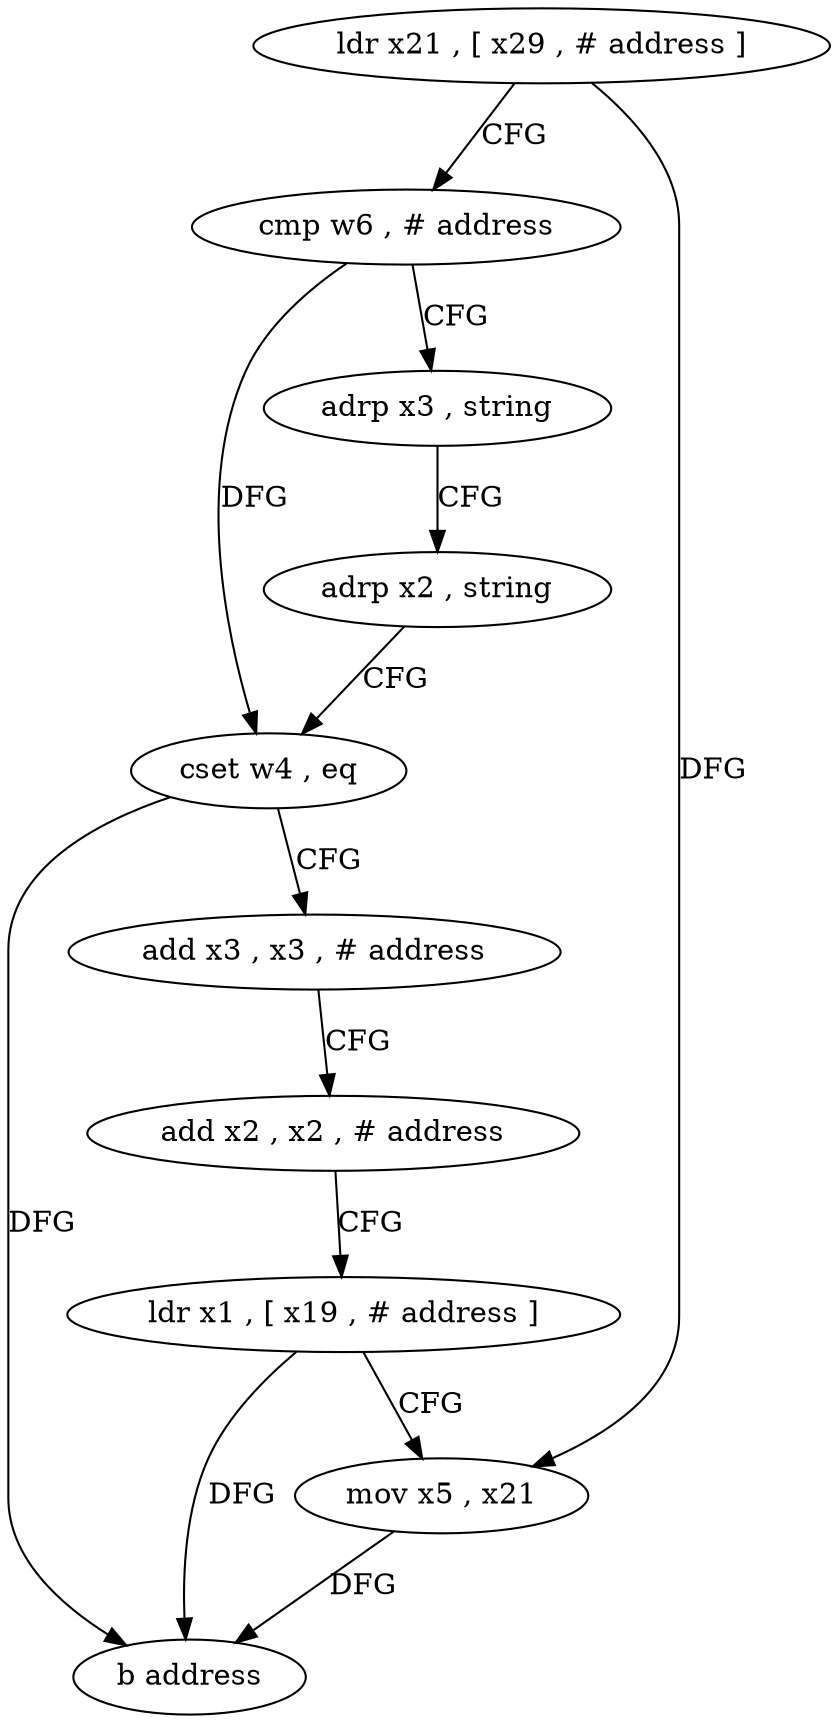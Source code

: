 digraph "func" {
"4278872" [label = "ldr x21 , [ x29 , # address ]" ]
"4278876" [label = "cmp w6 , # address" ]
"4278880" [label = "adrp x3 , string" ]
"4278884" [label = "adrp x2 , string" ]
"4278888" [label = "cset w4 , eq" ]
"4278892" [label = "add x3 , x3 , # address" ]
"4278896" [label = "add x2 , x2 , # address" ]
"4278900" [label = "ldr x1 , [ x19 , # address ]" ]
"4278904" [label = "mov x5 , x21" ]
"4278908" [label = "b address" ]
"4278872" -> "4278876" [ label = "CFG" ]
"4278872" -> "4278904" [ label = "DFG" ]
"4278876" -> "4278880" [ label = "CFG" ]
"4278876" -> "4278888" [ label = "DFG" ]
"4278880" -> "4278884" [ label = "CFG" ]
"4278884" -> "4278888" [ label = "CFG" ]
"4278888" -> "4278892" [ label = "CFG" ]
"4278888" -> "4278908" [ label = "DFG" ]
"4278892" -> "4278896" [ label = "CFG" ]
"4278896" -> "4278900" [ label = "CFG" ]
"4278900" -> "4278904" [ label = "CFG" ]
"4278900" -> "4278908" [ label = "DFG" ]
"4278904" -> "4278908" [ label = "DFG" ]
}
